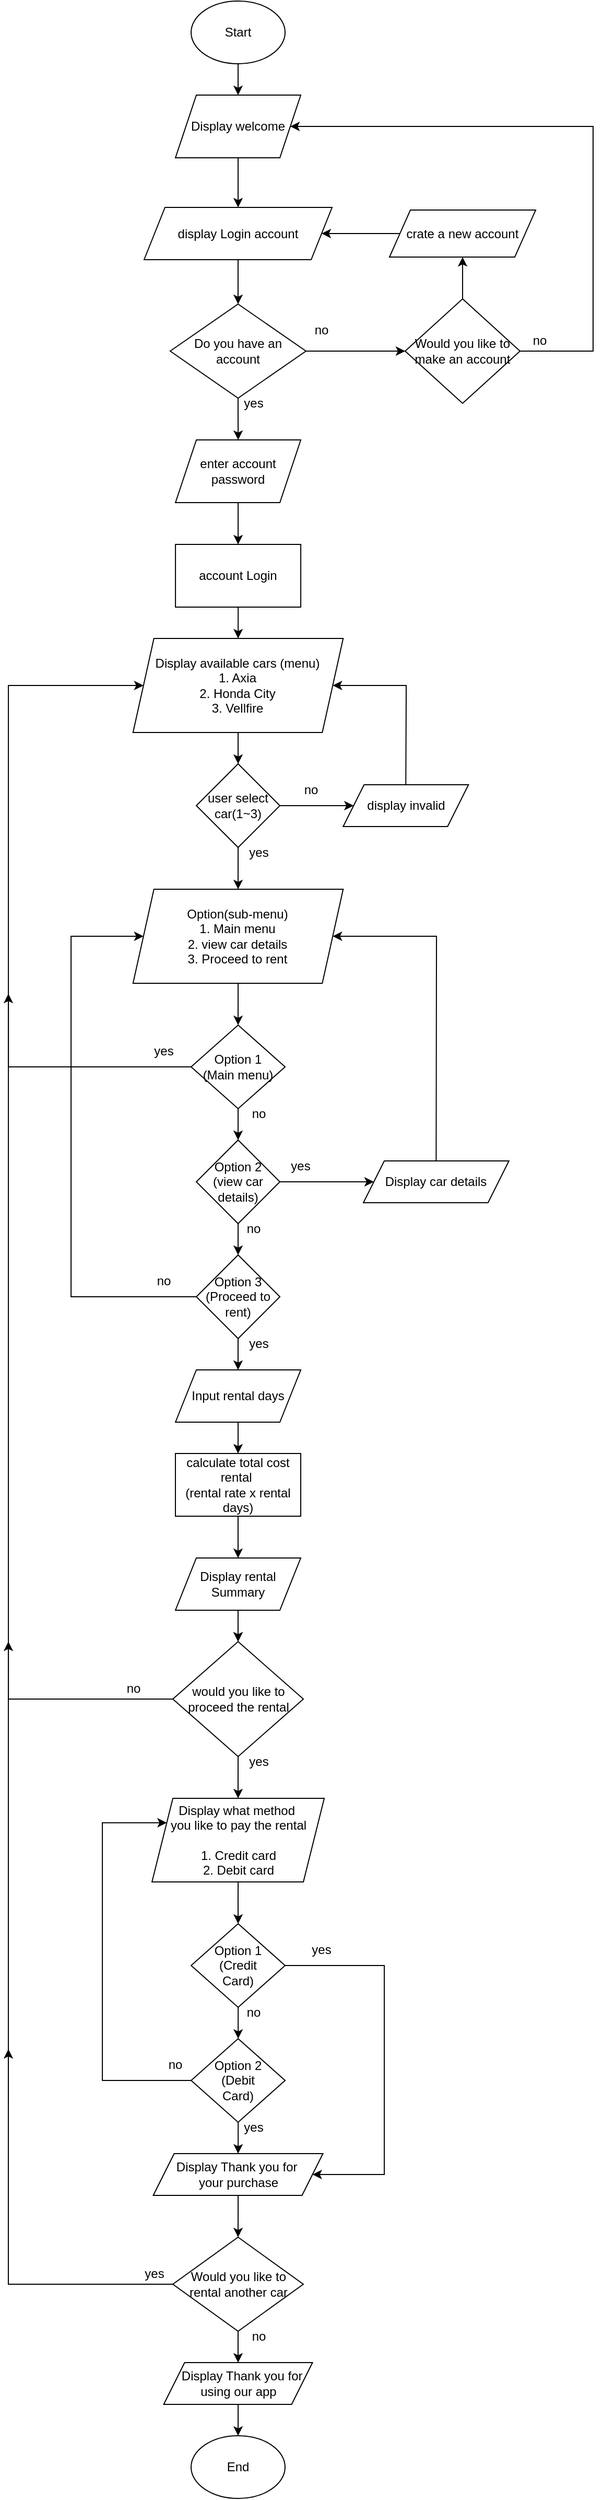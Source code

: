 <mxfile version="24.8.6">
  <diagram name="Page-1" id="WZ1JMok0Gi3pIr_YskOv">
    <mxGraphModel grid="1" page="1" gridSize="10" guides="1" tooltips="1" connect="1" arrows="1" fold="1" pageScale="1" pageWidth="3300" pageHeight="4681" math="0" shadow="0">
      <root>
        <mxCell id="0" />
        <mxCell id="1" parent="0" />
        <mxCell id="8eDwqu_KXpOvAN4puSAd-1" value="Start" style="ellipse;whiteSpace=wrap;html=1;" vertex="1" parent="1">
          <mxGeometry x="455.03" y="40" width="90" height="60" as="geometry" />
        </mxCell>
        <mxCell id="O7eTCn63_reXGQO6Kfxa-6" value="" style="edgeStyle=orthogonalEdgeStyle;rounded=0;orthogonalLoop=1;jettySize=auto;html=1;" edge="1" parent="1" source="8eDwqu_KXpOvAN4puSAd-2" target="O7eTCn63_reXGQO6Kfxa-2">
          <mxGeometry relative="1" as="geometry" />
        </mxCell>
        <mxCell id="8eDwqu_KXpOvAN4puSAd-2" value="Display welcome" style="shape=parallelogram;perimeter=parallelogramPerimeter;whiteSpace=wrap;html=1;fixedSize=1;" vertex="1" parent="1">
          <mxGeometry x="440.03" y="130" width="120" height="60" as="geometry" />
        </mxCell>
        <mxCell id="8eDwqu_KXpOvAN4puSAd-3" value="Display available cars (menu)&lt;div&gt;1. Axia&lt;/div&gt;&lt;div&gt;2. Honda City&lt;/div&gt;&lt;div&gt;3. Vellfire&lt;/div&gt;" style="shape=parallelogram;perimeter=parallelogramPerimeter;whiteSpace=wrap;html=1;fixedSize=1;" vertex="1" parent="1">
          <mxGeometry x="399.41" y="650" width="201.25" height="90" as="geometry" />
        </mxCell>
        <mxCell id="8eDwqu_KXpOvAN4puSAd-4" value="user select&lt;div&gt;car(1~3)&lt;/div&gt;" style="rhombus;whiteSpace=wrap;html=1;" vertex="1" parent="1">
          <mxGeometry x="460.03" y="770" width="80" height="80" as="geometry" />
        </mxCell>
        <mxCell id="8eDwqu_KXpOvAN4puSAd-5" value="display invalid" style="shape=parallelogram;perimeter=parallelogramPerimeter;whiteSpace=wrap;html=1;fixedSize=1;" vertex="1" parent="1">
          <mxGeometry x="600.66" y="790" width="120" height="40" as="geometry" />
        </mxCell>
        <mxCell id="8eDwqu_KXpOvAN4puSAd-6" value="" style="endArrow=classic;html=1;rounded=0;exitX=1;exitY=0.5;exitDx=0;exitDy=0;entryX=0;entryY=0.5;entryDx=0;entryDy=0;" edge="1" parent="1" source="8eDwqu_KXpOvAN4puSAd-4" target="8eDwqu_KXpOvAN4puSAd-5">
          <mxGeometry width="50" height="50" relative="1" as="geometry">
            <mxPoint x="560.03" y="700" as="sourcePoint" />
            <mxPoint x="610.03" y="650" as="targetPoint" />
          </mxGeometry>
        </mxCell>
        <mxCell id="8eDwqu_KXpOvAN4puSAd-7" value="" style="endArrow=classic;html=1;rounded=0;exitX=0.5;exitY=0;exitDx=0;exitDy=0;entryX=1;entryY=0.5;entryDx=0;entryDy=0;" edge="1" parent="1" source="8eDwqu_KXpOvAN4puSAd-5" target="8eDwqu_KXpOvAN4puSAd-3">
          <mxGeometry width="50" height="50" relative="1" as="geometry">
            <mxPoint x="550.03" y="820" as="sourcePoint" />
            <mxPoint x="621.03" y="820" as="targetPoint" />
            <Array as="points">
              <mxPoint x="661.03" y="695" />
            </Array>
          </mxGeometry>
        </mxCell>
        <mxCell id="8eDwqu_KXpOvAN4puSAd-8" value="" style="endArrow=classic;html=1;rounded=0;exitX=0.5;exitY=1;exitDx=0;exitDy=0;entryX=0.5;entryY=0;entryDx=0;entryDy=0;" edge="1" parent="1" source="8eDwqu_KXpOvAN4puSAd-3" target="8eDwqu_KXpOvAN4puSAd-4">
          <mxGeometry width="50" height="50" relative="1" as="geometry">
            <mxPoint x="560.03" y="830" as="sourcePoint" />
            <mxPoint x="631.03" y="830" as="targetPoint" />
          </mxGeometry>
        </mxCell>
        <mxCell id="8eDwqu_KXpOvAN4puSAd-9" value="" style="endArrow=classic;html=1;rounded=0;exitX=0.5;exitY=1;exitDx=0;exitDy=0;entryX=0.5;entryY=0;entryDx=0;entryDy=0;" edge="1" parent="1" source="8eDwqu_KXpOvAN4puSAd-1" target="8eDwqu_KXpOvAN4puSAd-2">
          <mxGeometry width="50" height="50" relative="1" as="geometry">
            <mxPoint x="570.03" y="420" as="sourcePoint" />
            <mxPoint x="641.03" y="420" as="targetPoint" />
          </mxGeometry>
        </mxCell>
        <mxCell id="8eDwqu_KXpOvAN4puSAd-11" value="no" style="text;html=1;align=center;verticalAlign=middle;whiteSpace=wrap;rounded=0;" vertex="1" parent="1">
          <mxGeometry x="540.03" y="780" width="60" height="30" as="geometry" />
        </mxCell>
        <mxCell id="8eDwqu_KXpOvAN4puSAd-13" value="Option(sub-menu)&lt;div&gt;1. Main menu&lt;/div&gt;&lt;div&gt;2. view car details&lt;/div&gt;&lt;div&gt;3. Proceed to rent&lt;/div&gt;" style="shape=parallelogram;perimeter=parallelogramPerimeter;whiteSpace=wrap;html=1;fixedSize=1;" vertex="1" parent="1">
          <mxGeometry x="399.41" y="890" width="201.25" height="90" as="geometry" />
        </mxCell>
        <mxCell id="8eDwqu_KXpOvAN4puSAd-14" value="Display car details" style="shape=parallelogram;perimeter=parallelogramPerimeter;whiteSpace=wrap;html=1;fixedSize=1;" vertex="1" parent="1">
          <mxGeometry x="620.03" y="1150" width="139.37" height="40" as="geometry" />
        </mxCell>
        <mxCell id="8eDwqu_KXpOvAN4puSAd-15" value="Option 1&lt;div&gt;(Main menu)&lt;/div&gt;" style="rhombus;whiteSpace=wrap;html=1;" vertex="1" parent="1">
          <mxGeometry x="455.03" y="1020" width="90" height="80" as="geometry" />
        </mxCell>
        <mxCell id="8eDwqu_KXpOvAN4puSAd-16" value="" style="endArrow=classic;html=1;rounded=0;exitX=0.5;exitY=1;exitDx=0;exitDy=0;entryX=0.5;entryY=0;entryDx=0;entryDy=0;" edge="1" parent="1" source="8eDwqu_KXpOvAN4puSAd-4" target="8eDwqu_KXpOvAN4puSAd-13">
          <mxGeometry width="50" height="50" relative="1" as="geometry">
            <mxPoint x="670.03" y="940" as="sourcePoint" />
            <mxPoint x="670.03" y="970" as="targetPoint" />
          </mxGeometry>
        </mxCell>
        <mxCell id="8eDwqu_KXpOvAN4puSAd-17" value="" style="endArrow=classic;html=1;rounded=0;exitX=0.5;exitY=1;exitDx=0;exitDy=0;" edge="1" parent="1" source="8eDwqu_KXpOvAN4puSAd-13" target="8eDwqu_KXpOvAN4puSAd-15">
          <mxGeometry width="50" height="50" relative="1" as="geometry">
            <mxPoint x="710.03" y="910" as="sourcePoint" />
            <mxPoint x="710.03" y="940" as="targetPoint" />
          </mxGeometry>
        </mxCell>
        <mxCell id="8eDwqu_KXpOvAN4puSAd-19" value="" style="endArrow=classic;html=1;rounded=0;exitX=0.5;exitY=0;exitDx=0;exitDy=0;entryX=1;entryY=0.5;entryDx=0;entryDy=0;" edge="1" parent="1" source="8eDwqu_KXpOvAN4puSAd-14" target="8eDwqu_KXpOvAN4puSAd-13">
          <mxGeometry width="50" height="50" relative="1" as="geometry">
            <mxPoint x="530.03" y="770" as="sourcePoint" />
            <mxPoint x="530.03" y="800" as="targetPoint" />
            <Array as="points">
              <mxPoint x="690.03" y="935" />
            </Array>
          </mxGeometry>
        </mxCell>
        <mxCell id="8eDwqu_KXpOvAN4puSAd-23" value="" style="edgeStyle=orthogonalEdgeStyle;rounded=0;orthogonalLoop=1;jettySize=auto;html=1;" edge="1" parent="1" source="8eDwqu_KXpOvAN4puSAd-22" target="8eDwqu_KXpOvAN4puSAd-14">
          <mxGeometry relative="1" as="geometry" />
        </mxCell>
        <mxCell id="8eDwqu_KXpOvAN4puSAd-22" value="Option 2&lt;div&gt;(view car details)&lt;/div&gt;" style="rhombus;whiteSpace=wrap;html=1;" vertex="1" parent="1">
          <mxGeometry x="460.03" y="1130" width="80" height="80" as="geometry" />
        </mxCell>
        <mxCell id="8eDwqu_KXpOvAN4puSAd-24" value="" style="endArrow=classic;html=1;rounded=0;exitX=0.5;exitY=1;exitDx=0;exitDy=0;entryX=0.5;entryY=0;entryDx=0;entryDy=0;" edge="1" parent="1" source="8eDwqu_KXpOvAN4puSAd-15" target="8eDwqu_KXpOvAN4puSAd-22">
          <mxGeometry width="50" height="50" relative="1" as="geometry">
            <mxPoint x="510.03" y="990" as="sourcePoint" />
            <mxPoint x="510.03" y="1030" as="targetPoint" />
          </mxGeometry>
        </mxCell>
        <mxCell id="8eDwqu_KXpOvAN4puSAd-25" value="no" style="text;html=1;align=center;verticalAlign=middle;whiteSpace=wrap;rounded=0;" vertex="1" parent="1">
          <mxGeometry x="490.03" y="1090" width="60" height="30" as="geometry" />
        </mxCell>
        <mxCell id="8eDwqu_KXpOvAN4puSAd-28" value="" style="edgeStyle=orthogonalEdgeStyle;rounded=0;orthogonalLoop=1;jettySize=auto;html=1;" edge="1" parent="1" source="8eDwqu_KXpOvAN4puSAd-26" target="8eDwqu_KXpOvAN4puSAd-27">
          <mxGeometry relative="1" as="geometry" />
        </mxCell>
        <mxCell id="8eDwqu_KXpOvAN4puSAd-26" value="Option 3&lt;div&gt;(Proceed to rent)&lt;/div&gt;" style="rhombus;whiteSpace=wrap;html=1;" vertex="1" parent="1">
          <mxGeometry x="460.04" y="1240" width="80" height="80" as="geometry" />
        </mxCell>
        <mxCell id="8eDwqu_KXpOvAN4puSAd-27" value="Input rental days" style="shape=parallelogram;perimeter=parallelogramPerimeter;whiteSpace=wrap;html=1;fixedSize=1;" vertex="1" parent="1">
          <mxGeometry x="440.04" y="1350" width="120" height="50" as="geometry" />
        </mxCell>
        <mxCell id="8eDwqu_KXpOvAN4puSAd-31" value="" style="edgeStyle=orthogonalEdgeStyle;rounded=0;orthogonalLoop=1;jettySize=auto;html=1;exitX=0.5;exitY=1;exitDx=0;exitDy=0;" edge="1" parent="1" source="8eDwqu_KXpOvAN4puSAd-22">
          <mxGeometry relative="1" as="geometry">
            <mxPoint x="650.03" y="1310" as="sourcePoint" />
            <mxPoint x="500.03" y="1240" as="targetPoint" />
          </mxGeometry>
        </mxCell>
        <mxCell id="8eDwqu_KXpOvAN4puSAd-32" value="" style="edgeStyle=orthogonalEdgeStyle;rounded=0;orthogonalLoop=1;jettySize=auto;html=1;exitX=0.5;exitY=1;exitDx=0;exitDy=0;entryX=0.5;entryY=0;entryDx=0;entryDy=0;" edge="1" parent="1" source="8eDwqu_KXpOvAN4puSAd-27" target="O7eTCn63_reXGQO6Kfxa-21">
          <mxGeometry relative="1" as="geometry">
            <mxPoint x="640.03" y="1400" as="sourcePoint" />
            <mxPoint x="500.01" y="1440" as="targetPoint" />
          </mxGeometry>
        </mxCell>
        <mxCell id="8eDwqu_KXpOvAN4puSAd-33" value="would you like to proceed the rental" style="rhombus;whiteSpace=wrap;html=1;" vertex="1" parent="1">
          <mxGeometry x="437.53" y="1610" width="125" height="110" as="geometry" />
        </mxCell>
        <mxCell id="8eDwqu_KXpOvAN4puSAd-39" value="" style="edgeStyle=orthogonalEdgeStyle;rounded=0;orthogonalLoop=1;jettySize=auto;html=1;" edge="1" parent="1" source="8eDwqu_KXpOvAN4puSAd-34" target="8eDwqu_KXpOvAN4puSAd-33">
          <mxGeometry relative="1" as="geometry" />
        </mxCell>
        <mxCell id="8eDwqu_KXpOvAN4puSAd-34" value="Display rental Summary" style="shape=parallelogram;perimeter=parallelogramPerimeter;whiteSpace=wrap;html=1;fixedSize=1;" vertex="1" parent="1">
          <mxGeometry x="440.01" y="1530" width="120" height="50" as="geometry" />
        </mxCell>
        <mxCell id="8eDwqu_KXpOvAN4puSAd-35" value="" style="edgeStyle=orthogonalEdgeStyle;rounded=0;orthogonalLoop=1;jettySize=auto;html=1;exitX=0.5;exitY=1;exitDx=0;exitDy=0;" edge="1" parent="1" source="O7eTCn63_reXGQO6Kfxa-21" target="8eDwqu_KXpOvAN4puSAd-34">
          <mxGeometry relative="1" as="geometry">
            <mxPoint x="500.01" y="1490" as="sourcePoint" />
            <mxPoint x="690.03" y="1580" as="targetPoint" />
            <Array as="points">
              <mxPoint x="500.03" y="1500" />
            </Array>
          </mxGeometry>
        </mxCell>
        <mxCell id="8eDwqu_KXpOvAN4puSAd-36" value="" style="edgeStyle=orthogonalEdgeStyle;rounded=0;orthogonalLoop=1;jettySize=auto;html=1;exitX=0.5;exitY=1;exitDx=0;exitDy=0;entryX=0.5;entryY=0;entryDx=0;entryDy=0;" edge="1" parent="1" source="8eDwqu_KXpOvAN4puSAd-34" target="8eDwqu_KXpOvAN4puSAd-33">
          <mxGeometry relative="1" as="geometry">
            <mxPoint x="610.03" y="1620" as="sourcePoint" />
            <mxPoint x="610.03" y="1660" as="targetPoint" />
            <Array as="points">
              <mxPoint x="500.03" y="1590" />
              <mxPoint x="500.03" y="1590" />
            </Array>
          </mxGeometry>
        </mxCell>
        <mxCell id="8eDwqu_KXpOvAN4puSAd-38" value="Display what method&amp;nbsp;&lt;div&gt;you like to pay the rental&lt;/div&gt;&lt;div&gt;&lt;br&gt;&lt;/div&gt;&lt;div&gt;1. Credit card&lt;/div&gt;&lt;div&gt;2. Debit card&lt;/div&gt;" style="shape=parallelogram;perimeter=parallelogramPerimeter;whiteSpace=wrap;html=1;fixedSize=1;" vertex="1" parent="1">
          <mxGeometry x="417.55" y="1760" width="164.99" height="80" as="geometry" />
        </mxCell>
        <mxCell id="8eDwqu_KXpOvAN4puSAd-40" value="" style="edgeStyle=orthogonalEdgeStyle;rounded=0;orthogonalLoop=1;jettySize=auto;html=1;exitX=0.5;exitY=1;exitDx=0;exitDy=0;entryX=0.5;entryY=0;entryDx=0;entryDy=0;" edge="1" parent="1" source="8eDwqu_KXpOvAN4puSAd-33" target="8eDwqu_KXpOvAN4puSAd-38">
          <mxGeometry relative="1" as="geometry">
            <mxPoint x="510.03" y="1580" as="sourcePoint" />
            <mxPoint x="510.03" y="1620" as="targetPoint" />
            <Array as="points">
              <mxPoint x="500.03" y="1740" />
              <mxPoint x="500.03" y="1740" />
            </Array>
          </mxGeometry>
        </mxCell>
        <mxCell id="8eDwqu_KXpOvAN4puSAd-41" value="" style="edgeStyle=orthogonalEdgeStyle;rounded=0;orthogonalLoop=1;jettySize=auto;html=1;exitX=0;exitY=0.5;exitDx=0;exitDy=0;entryX=0;entryY=0.5;entryDx=0;entryDy=0;" edge="1" parent="1" source="8eDwqu_KXpOvAN4puSAd-33" target="8eDwqu_KXpOvAN4puSAd-3">
          <mxGeometry relative="1" as="geometry">
            <mxPoint x="400.03" y="1660" as="sourcePoint" />
            <mxPoint x="300.03" y="700" as="targetPoint" />
            <Array as="points">
              <mxPoint x="280.03" y="1665" />
              <mxPoint x="280.03" y="695" />
            </Array>
          </mxGeometry>
        </mxCell>
        <mxCell id="8eDwqu_KXpOvAN4puSAd-42" value="" style="edgeStyle=orthogonalEdgeStyle;rounded=0;orthogonalLoop=1;jettySize=auto;html=1;entryX=0;entryY=0.5;entryDx=0;entryDy=0;" edge="1" parent="1" target="8eDwqu_KXpOvAN4puSAd-13">
          <mxGeometry relative="1" as="geometry">
            <mxPoint x="460.03" y="1280" as="sourcePoint" />
            <mxPoint x="340.03" y="940" as="targetPoint" />
            <Array as="points">
              <mxPoint x="340.03" y="1280" />
              <mxPoint x="340.03" y="935" />
            </Array>
          </mxGeometry>
        </mxCell>
        <mxCell id="8eDwqu_KXpOvAN4puSAd-43" value="" style="edgeStyle=orthogonalEdgeStyle;rounded=0;orthogonalLoop=1;jettySize=auto;html=1;exitX=0;exitY=0.5;exitDx=0;exitDy=0;" edge="1" parent="1" source="8eDwqu_KXpOvAN4puSAd-15">
          <mxGeometry relative="1" as="geometry">
            <mxPoint x="455.03" y="1060" as="sourcePoint" />
            <mxPoint x="280.03" y="990" as="targetPoint" />
            <Array as="points">
              <mxPoint x="280.03" y="1060" />
              <mxPoint x="280.03" y="1000" />
            </Array>
          </mxGeometry>
        </mxCell>
        <mxCell id="8eDwqu_KXpOvAN4puSAd-44" value="yes" style="text;html=1;align=center;verticalAlign=middle;whiteSpace=wrap;rounded=0;" vertex="1" parent="1">
          <mxGeometry x="399.41" y="1030" width="60" height="30" as="geometry" />
        </mxCell>
        <mxCell id="8eDwqu_KXpOvAN4puSAd-45" value="yes" style="text;html=1;align=center;verticalAlign=middle;whiteSpace=wrap;rounded=0;" vertex="1" parent="1">
          <mxGeometry x="530.04" y="1140" width="60" height="30" as="geometry" />
        </mxCell>
        <mxCell id="8eDwqu_KXpOvAN4puSAd-47" value="yes" style="text;html=1;align=center;verticalAlign=middle;whiteSpace=wrap;rounded=0;" vertex="1" parent="1">
          <mxGeometry x="490.03" y="1310" width="60" height="30" as="geometry" />
        </mxCell>
        <mxCell id="8eDwqu_KXpOvAN4puSAd-48" value="no" style="text;html=1;align=center;verticalAlign=middle;whiteSpace=wrap;rounded=0;" vertex="1" parent="1">
          <mxGeometry x="399.41" y="1250" width="60" height="30" as="geometry" />
        </mxCell>
        <mxCell id="8eDwqu_KXpOvAN4puSAd-49" value="no" style="text;html=1;align=center;verticalAlign=middle;whiteSpace=wrap;rounded=0;" vertex="1" parent="1">
          <mxGeometry x="485.04" y="1200" width="60" height="30" as="geometry" />
        </mxCell>
        <mxCell id="8eDwqu_KXpOvAN4puSAd-53" value="" style="edgeStyle=orthogonalEdgeStyle;rounded=0;orthogonalLoop=1;jettySize=auto;html=1;" edge="1" parent="1" source="8eDwqu_KXpOvAN4puSAd-50" target="8eDwqu_KXpOvAN4puSAd-51">
          <mxGeometry relative="1" as="geometry" />
        </mxCell>
        <mxCell id="8eDwqu_KXpOvAN4puSAd-50" value="Option 1&lt;div&gt;(Credit&lt;/div&gt;&lt;div&gt;Card)&lt;/div&gt;" style="rhombus;whiteSpace=wrap;html=1;" vertex="1" parent="1">
          <mxGeometry x="455.06" y="1880" width="89.98" height="80" as="geometry" />
        </mxCell>
        <mxCell id="8eDwqu_KXpOvAN4puSAd-56" value="" style="edgeStyle=orthogonalEdgeStyle;rounded=0;orthogonalLoop=1;jettySize=auto;html=1;" edge="1" parent="1" source="8eDwqu_KXpOvAN4puSAd-51" target="8eDwqu_KXpOvAN4puSAd-55">
          <mxGeometry relative="1" as="geometry" />
        </mxCell>
        <mxCell id="8eDwqu_KXpOvAN4puSAd-51" value="Option 2&lt;div&gt;(Debit&lt;/div&gt;&lt;div&gt;Card)&lt;/div&gt;" style="rhombus;whiteSpace=wrap;html=1;" vertex="1" parent="1">
          <mxGeometry x="455.06" y="1990" width="89.98" height="80" as="geometry" />
        </mxCell>
        <mxCell id="8eDwqu_KXpOvAN4puSAd-52" value="" style="edgeStyle=orthogonalEdgeStyle;rounded=0;orthogonalLoop=1;jettySize=auto;html=1;exitX=0.5;exitY=1;exitDx=0;exitDy=0;entryX=0.5;entryY=0;entryDx=0;entryDy=0;" edge="1" parent="1" source="8eDwqu_KXpOvAN4puSAd-38" target="8eDwqu_KXpOvAN4puSAd-50">
          <mxGeometry relative="1" as="geometry">
            <mxPoint x="530.03" y="1860" as="sourcePoint" />
            <mxPoint x="530.03" y="1900" as="targetPoint" />
            <Array as="points">
              <mxPoint x="500.03" y="1860" />
              <mxPoint x="500.03" y="1860" />
            </Array>
          </mxGeometry>
        </mxCell>
        <mxCell id="8eDwqu_KXpOvAN4puSAd-54" value="no" style="text;html=1;align=center;verticalAlign=middle;whiteSpace=wrap;rounded=0;" vertex="1" parent="1">
          <mxGeometry x="370.03" y="1640" width="60" height="30" as="geometry" />
        </mxCell>
        <mxCell id="8eDwqu_KXpOvAN4puSAd-64" value="" style="edgeStyle=orthogonalEdgeStyle;rounded=0;orthogonalLoop=1;jettySize=auto;html=1;" edge="1" parent="1" source="8eDwqu_KXpOvAN4puSAd-55" target="8eDwqu_KXpOvAN4puSAd-63">
          <mxGeometry relative="1" as="geometry" />
        </mxCell>
        <mxCell id="8eDwqu_KXpOvAN4puSAd-55" value="Display Thank you for&amp;nbsp;&lt;div&gt;your purchase&lt;/div&gt;" style="shape=parallelogram;perimeter=parallelogramPerimeter;whiteSpace=wrap;html=1;fixedSize=1;" vertex="1" parent="1">
          <mxGeometry x="418.78" y="2100" width="162.5" height="40" as="geometry" />
        </mxCell>
        <mxCell id="8eDwqu_KXpOvAN4puSAd-57" value="" style="edgeStyle=orthogonalEdgeStyle;rounded=0;orthogonalLoop=1;jettySize=auto;html=1;exitX=1;exitY=0.5;exitDx=0;exitDy=0;entryX=1;entryY=0.5;entryDx=0;entryDy=0;" edge="1" parent="1" source="8eDwqu_KXpOvAN4puSAd-50" target="8eDwqu_KXpOvAN4puSAd-55">
          <mxGeometry relative="1" as="geometry">
            <mxPoint x="650.03" y="1930" as="sourcePoint" />
            <mxPoint x="640.03" y="2130" as="targetPoint" />
            <Array as="points">
              <mxPoint x="640.03" y="1920" />
              <mxPoint x="640.03" y="2120" />
            </Array>
          </mxGeometry>
        </mxCell>
        <mxCell id="8eDwqu_KXpOvAN4puSAd-58" value="no" style="text;html=1;align=center;verticalAlign=middle;whiteSpace=wrap;rounded=0;" vertex="1" parent="1">
          <mxGeometry x="485.03" y="1950" width="60" height="30" as="geometry" />
        </mxCell>
        <mxCell id="8eDwqu_KXpOvAN4puSAd-59" value="" style="edgeStyle=orthogonalEdgeStyle;rounded=0;orthogonalLoop=1;jettySize=auto;html=1;entryX=0;entryY=0.25;entryDx=0;entryDy=0;exitX=0;exitY=0.5;exitDx=0;exitDy=0;" edge="1" parent="1" source="8eDwqu_KXpOvAN4puSAd-51" target="8eDwqu_KXpOvAN4puSAd-38">
          <mxGeometry relative="1" as="geometry">
            <mxPoint x="450.03" y="2030" as="sourcePoint" />
            <mxPoint x="360.03" y="1780" as="targetPoint" />
            <Array as="points">
              <mxPoint x="370.03" y="2030" />
              <mxPoint x="370.03" y="1783" />
            </Array>
          </mxGeometry>
        </mxCell>
        <mxCell id="8eDwqu_KXpOvAN4puSAd-60" value="no" style="text;html=1;align=center;verticalAlign=middle;whiteSpace=wrap;rounded=0;" vertex="1" parent="1">
          <mxGeometry x="410.04" y="2000" width="60" height="30" as="geometry" />
        </mxCell>
        <mxCell id="8eDwqu_KXpOvAN4puSAd-61" value="yes" style="text;html=1;align=center;verticalAlign=middle;whiteSpace=wrap;rounded=0;" vertex="1" parent="1">
          <mxGeometry x="550.03" y="1890" width="60" height="30" as="geometry" />
        </mxCell>
        <mxCell id="8eDwqu_KXpOvAN4puSAd-62" value="yes" style="text;html=1;align=center;verticalAlign=middle;whiteSpace=wrap;rounded=0;" vertex="1" parent="1">
          <mxGeometry x="485.04" y="2060" width="60" height="30" as="geometry" />
        </mxCell>
        <mxCell id="8eDwqu_KXpOvAN4puSAd-67" value="" style="edgeStyle=orthogonalEdgeStyle;rounded=0;orthogonalLoop=1;jettySize=auto;html=1;" edge="1" parent="1" source="8eDwqu_KXpOvAN4puSAd-63" target="8eDwqu_KXpOvAN4puSAd-66">
          <mxGeometry relative="1" as="geometry" />
        </mxCell>
        <mxCell id="8eDwqu_KXpOvAN4puSAd-63" value="Would you like to rental another car" style="rhombus;whiteSpace=wrap;html=1;" vertex="1" parent="1">
          <mxGeometry x="437.53" y="2180" width="124.97" height="90" as="geometry" />
        </mxCell>
        <mxCell id="8eDwqu_KXpOvAN4puSAd-73" value="" style="edgeStyle=orthogonalEdgeStyle;rounded=0;orthogonalLoop=1;jettySize=auto;html=1;" edge="1" parent="1" source="8eDwqu_KXpOvAN4puSAd-66" target="8eDwqu_KXpOvAN4puSAd-72">
          <mxGeometry relative="1" as="geometry" />
        </mxCell>
        <mxCell id="8eDwqu_KXpOvAN4puSAd-66" value="&amp;nbsp; Display Thank you for using our app" style="shape=parallelogram;perimeter=parallelogramPerimeter;whiteSpace=wrap;html=1;fixedSize=1;" vertex="1" parent="1">
          <mxGeometry x="428.8" y="2300" width="142.5" height="40" as="geometry" />
        </mxCell>
        <mxCell id="8eDwqu_KXpOvAN4puSAd-68" value="" style="edgeStyle=orthogonalEdgeStyle;rounded=0;orthogonalLoop=1;jettySize=auto;html=1;exitX=0;exitY=0.5;exitDx=0;exitDy=0;" edge="1" parent="1" source="8eDwqu_KXpOvAN4puSAd-63">
          <mxGeometry relative="1" as="geometry">
            <mxPoint x="390.03" y="2240" as="sourcePoint" />
            <mxPoint x="280.03" y="1610" as="targetPoint" />
            <Array as="points">
              <mxPoint x="280.03" y="2225" />
            </Array>
          </mxGeometry>
        </mxCell>
        <mxCell id="8eDwqu_KXpOvAN4puSAd-69" value="" style="edgeStyle=orthogonalEdgeStyle;rounded=0;orthogonalLoop=1;jettySize=auto;html=1;" edge="1" parent="1">
          <mxGeometry relative="1" as="geometry">
            <mxPoint x="280.03" y="2050" as="sourcePoint" />
            <mxPoint x="280.03" y="2000" as="targetPoint" />
          </mxGeometry>
        </mxCell>
        <mxCell id="8eDwqu_KXpOvAN4puSAd-70" value="yes" style="text;html=1;align=center;verticalAlign=middle;whiteSpace=wrap;rounded=0;" vertex="1" parent="1">
          <mxGeometry x="390.03" y="2200" width="60" height="30" as="geometry" />
        </mxCell>
        <mxCell id="8eDwqu_KXpOvAN4puSAd-71" value="no" style="text;html=1;align=center;verticalAlign=middle;whiteSpace=wrap;rounded=0;" vertex="1" parent="1">
          <mxGeometry x="490.03" y="2260" width="60" height="30" as="geometry" />
        </mxCell>
        <mxCell id="8eDwqu_KXpOvAN4puSAd-72" value="End" style="ellipse;whiteSpace=wrap;html=1;" vertex="1" parent="1">
          <mxGeometry x="455.01" y="2370" width="90" height="60" as="geometry" />
        </mxCell>
        <mxCell id="8eDwqu_KXpOvAN4puSAd-74" value="yes" style="text;html=1;align=center;verticalAlign=middle;whiteSpace=wrap;rounded=0;" vertex="1" parent="1">
          <mxGeometry x="490.03" y="840" width="60" height="30" as="geometry" />
        </mxCell>
        <mxCell id="8eDwqu_KXpOvAN4puSAd-75" style="edgeStyle=orthogonalEdgeStyle;rounded=0;orthogonalLoop=1;jettySize=auto;html=1;exitX=0.5;exitY=1;exitDx=0;exitDy=0;" edge="1" parent="1" source="8eDwqu_KXpOvAN4puSAd-25" target="8eDwqu_KXpOvAN4puSAd-25">
          <mxGeometry relative="1" as="geometry" />
        </mxCell>
        <mxCell id="8eDwqu_KXpOvAN4puSAd-76" value="yes" style="text;html=1;align=center;verticalAlign=middle;whiteSpace=wrap;rounded=0;" vertex="1" parent="1">
          <mxGeometry x="490.03" y="1710" width="60" height="30" as="geometry" />
        </mxCell>
        <mxCell id="O7eTCn63_reXGQO6Kfxa-4" value="" style="edgeStyle=orthogonalEdgeStyle;rounded=0;orthogonalLoop=1;jettySize=auto;html=1;" edge="1" parent="1" source="O7eTCn63_reXGQO6Kfxa-1" target="O7eTCn63_reXGQO6Kfxa-3">
          <mxGeometry relative="1" as="geometry" />
        </mxCell>
        <mxCell id="O7eTCn63_reXGQO6Kfxa-10" value="" style="edgeStyle=orthogonalEdgeStyle;rounded=0;orthogonalLoop=1;jettySize=auto;html=1;" edge="1" parent="1" source="O7eTCn63_reXGQO6Kfxa-1" target="O7eTCn63_reXGQO6Kfxa-9">
          <mxGeometry relative="1" as="geometry" />
        </mxCell>
        <mxCell id="O7eTCn63_reXGQO6Kfxa-1" value="Do you have an account" style="rhombus;whiteSpace=wrap;html=1;" vertex="1" parent="1">
          <mxGeometry x="435" y="330" width="130.02" height="90" as="geometry" />
        </mxCell>
        <mxCell id="O7eTCn63_reXGQO6Kfxa-5" value="" style="edgeStyle=orthogonalEdgeStyle;rounded=0;orthogonalLoop=1;jettySize=auto;html=1;" edge="1" parent="1" source="O7eTCn63_reXGQO6Kfxa-2" target="O7eTCn63_reXGQO6Kfxa-1">
          <mxGeometry relative="1" as="geometry" />
        </mxCell>
        <mxCell id="O7eTCn63_reXGQO6Kfxa-2" value="display Login account" style="shape=parallelogram;perimeter=parallelogramPerimeter;whiteSpace=wrap;html=1;fixedSize=1;" vertex="1" parent="1">
          <mxGeometry x="410.01" y="237.5" width="180" height="50" as="geometry" />
        </mxCell>
        <mxCell id="O7eTCn63_reXGQO6Kfxa-23" value="" style="edgeStyle=orthogonalEdgeStyle;rounded=0;orthogonalLoop=1;jettySize=auto;html=1;" edge="1" parent="1" source="O7eTCn63_reXGQO6Kfxa-3" target="O7eTCn63_reXGQO6Kfxa-22">
          <mxGeometry relative="1" as="geometry" />
        </mxCell>
        <mxCell id="O7eTCn63_reXGQO6Kfxa-3" value="enter account password" style="shape=parallelogram;perimeter=parallelogramPerimeter;whiteSpace=wrap;html=1;fixedSize=1;" vertex="1" parent="1">
          <mxGeometry x="440.05" y="460" width="120" height="60" as="geometry" />
        </mxCell>
        <mxCell id="O7eTCn63_reXGQO6Kfxa-12" value="" style="edgeStyle=orthogonalEdgeStyle;rounded=0;orthogonalLoop=1;jettySize=auto;html=1;" edge="1" parent="1" source="O7eTCn63_reXGQO6Kfxa-9" target="O7eTCn63_reXGQO6Kfxa-11">
          <mxGeometry relative="1" as="geometry" />
        </mxCell>
        <mxCell id="O7eTCn63_reXGQO6Kfxa-9" value="Would you like to make an account" style="rhombus;whiteSpace=wrap;html=1;" vertex="1" parent="1">
          <mxGeometry x="660.03" y="325" width="109.98" height="100" as="geometry" />
        </mxCell>
        <mxCell id="O7eTCn63_reXGQO6Kfxa-13" value="" style="edgeStyle=orthogonalEdgeStyle;rounded=0;orthogonalLoop=1;jettySize=auto;html=1;" edge="1" parent="1" source="O7eTCn63_reXGQO6Kfxa-11" target="O7eTCn63_reXGQO6Kfxa-2">
          <mxGeometry relative="1" as="geometry" />
        </mxCell>
        <mxCell id="O7eTCn63_reXGQO6Kfxa-11" value="crate a new account" style="shape=parallelogram;perimeter=parallelogramPerimeter;whiteSpace=wrap;html=1;fixedSize=1;" vertex="1" parent="1">
          <mxGeometry x="645.02" y="240" width="140" height="45" as="geometry" />
        </mxCell>
        <mxCell id="O7eTCn63_reXGQO6Kfxa-14" value="" style="edgeStyle=orthogonalEdgeStyle;rounded=0;orthogonalLoop=1;jettySize=auto;html=1;exitX=1;exitY=0.5;exitDx=0;exitDy=0;" edge="1" parent="1" source="O7eTCn63_reXGQO6Kfxa-9" target="8eDwqu_KXpOvAN4puSAd-2">
          <mxGeometry relative="1" as="geometry">
            <mxPoint x="770.03" y="360" as="sourcePoint" />
            <mxPoint x="920.03" y="110" as="targetPoint" />
            <Array as="points">
              <mxPoint x="840" y="375" />
              <mxPoint x="840" y="160" />
            </Array>
          </mxGeometry>
        </mxCell>
        <mxCell id="O7eTCn63_reXGQO6Kfxa-16" value="no" style="text;html=1;align=center;verticalAlign=middle;whiteSpace=wrap;rounded=0;" vertex="1" parent="1">
          <mxGeometry x="759.4" y="350" width="60" height="30" as="geometry" />
        </mxCell>
        <mxCell id="O7eTCn63_reXGQO6Kfxa-17" value="no" style="text;html=1;align=center;verticalAlign=middle;whiteSpace=wrap;rounded=0;" vertex="1" parent="1">
          <mxGeometry x="550.03" y="340" width="60" height="30" as="geometry" />
        </mxCell>
        <mxCell id="O7eTCn63_reXGQO6Kfxa-18" value="yes" style="text;html=1;align=center;verticalAlign=middle;whiteSpace=wrap;rounded=0;" vertex="1" parent="1">
          <mxGeometry x="485.04" y="410" width="60" height="30" as="geometry" />
        </mxCell>
        <mxCell id="O7eTCn63_reXGQO6Kfxa-21" value="calculate total cost&lt;div&gt;rental&amp;nbsp;&lt;/div&gt;&lt;div&gt;(rental rate x rental days)&lt;/div&gt;" style="rounded=0;whiteSpace=wrap;html=1;" vertex="1" parent="1">
          <mxGeometry x="440.01" y="1430" width="120" height="60" as="geometry" />
        </mxCell>
        <mxCell id="O7eTCn63_reXGQO6Kfxa-25" value="" style="edgeStyle=orthogonalEdgeStyle;rounded=0;orthogonalLoop=1;jettySize=auto;html=1;" edge="1" parent="1" source="O7eTCn63_reXGQO6Kfxa-22" target="8eDwqu_KXpOvAN4puSAd-3">
          <mxGeometry relative="1" as="geometry" />
        </mxCell>
        <mxCell id="O7eTCn63_reXGQO6Kfxa-22" value="account Login" style="rounded=0;whiteSpace=wrap;html=1;" vertex="1" parent="1">
          <mxGeometry x="440.05" y="560" width="120" height="60" as="geometry" />
        </mxCell>
      </root>
    </mxGraphModel>
  </diagram>
</mxfile>
